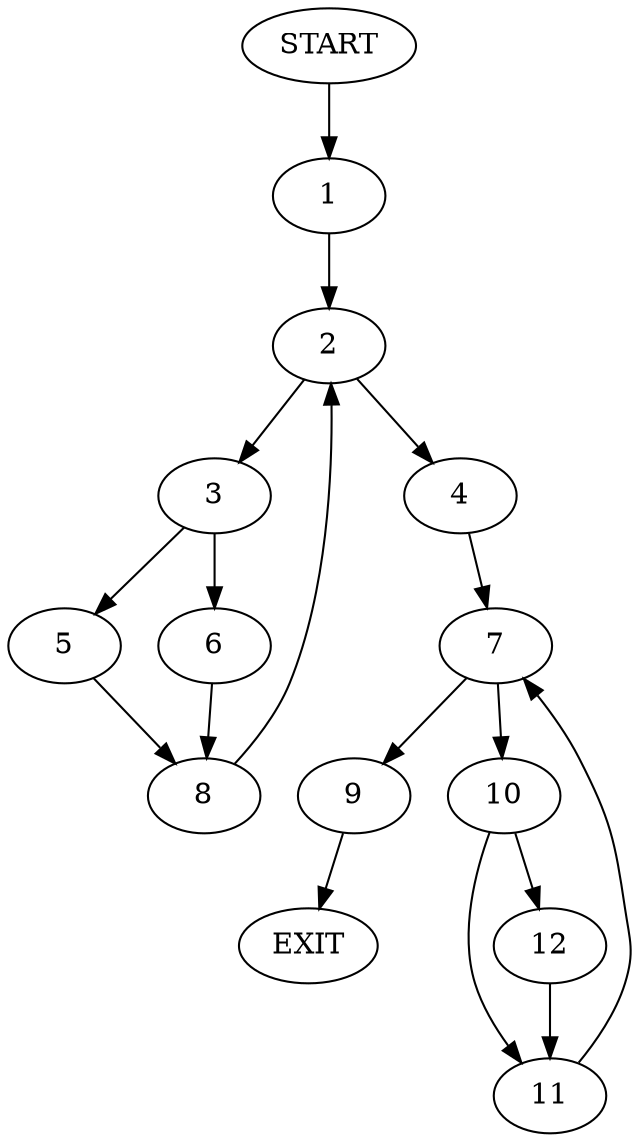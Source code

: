 digraph {
0 [label="START"]
13 [label="EXIT"]
0 -> 1
1 -> 2
2 -> 3
2 -> 4
3 -> 5
3 -> 6
4 -> 7
5 -> 8
6 -> 8
8 -> 2
7 -> 9
7 -> 10
10 -> 11
10 -> 12
9 -> 13
11 -> 7
12 -> 11
}
